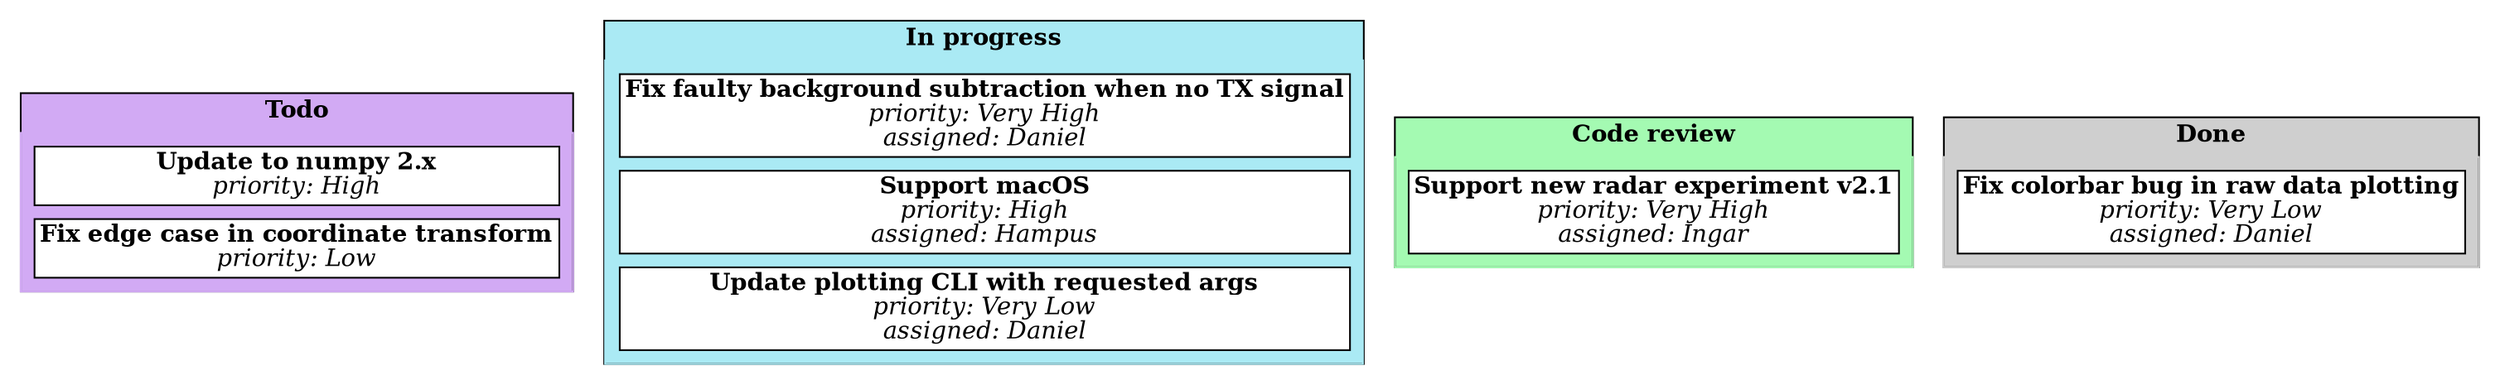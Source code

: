 graph {
    dpi=300;
    margin = "0"
    node[
        shape = rect
        margin = "0"
    ]
    subgraph cluster_todo {
        bgcolor="#d2aaf4"
        label=<<b>Todo</b>>
        todo_tasks [
            color="#d2aaf4"
            label=<
                <table color="black" border="0" cellborder="1" cellspacing="8" cellpadding="2">
                    <tr><td bgcolor="white"><b>Update to numpy 2.x</b><br/><i>priority: High</i></td></tr>
                    <tr><td bgcolor="white"><b>Fix edge case in coordinate transform</b><br/><i>priority: Low</i></td></tr>
                </table>
            >
        ]
    }
    subgraph cluster_progress {
        bgcolor="#aaeaf4"
        label=<<b>In progress</b>>
        progress_tasks [
            color="#aaeaf4"
            label=<
                <table color="black" border="0" cellborder="1" cellspacing="8" cellpadding="2">
                    <tr><td bgcolor="white"><b>Fix faulty background subtraction when no TX signal</b><br/><i>priority: Very High</i><br/><i>assigned: Daniel</i></td></tr>
                    <tr><td bgcolor="white"><b>Support macOS</b><br/><i>priority: High</i><br/><i>assigned: Hampus</i></td></tr>
                    <tr><td bgcolor="white"><b>Update plotting CLI with requested args</b><br/><i>priority: Very Low</i><br/><i>assigned: Daniel</i></td></tr>
                </table>
            >
        ]
    }
    subgraph cluster_review {
        bgcolor="#a4fab2"
        label=<<b>Code review</b>>
        review_tasks [
            color="#a4fab2"
            label=<
                <table color="black" border="0" cellborder="1" cellspacing="8" cellpadding="2">
                    <tr><td bgcolor="white"><b>Support new radar experiment v2.1</b><br/><i>priority: Very High</i><br/><i>assigned: Ingar</i></td></tr>
                </table>
            >
        ]
    }
    subgraph cluster_done {
        bgcolor="#cfcfcf"
        label=<<b>Done</b>>
        done_tasks [
            color="#cfcfcf"
            label=<
                <table color="black" border="0" cellborder="1" cellspacing="8" cellpadding="2">
                    <tr><td bgcolor="white"><b>Fix colorbar bug in raw data plotting</b><br/><i>priority: Very Low</i><br/><i>assigned: Daniel</i></td></tr>
                </table>
            >
        ]
    }
}
